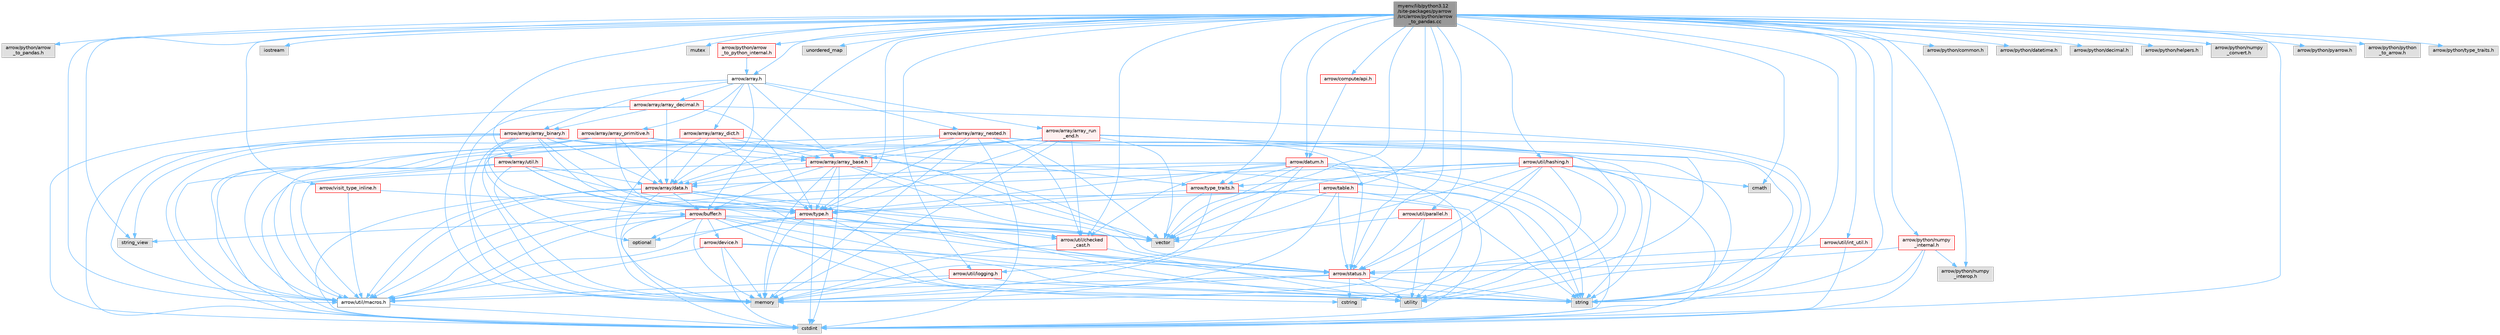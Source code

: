 digraph "myenv/lib/python3.12/site-packages/pyarrow/src/arrow/python/arrow_to_pandas.cc"
{
 // LATEX_PDF_SIZE
  bgcolor="transparent";
  edge [fontname=Helvetica,fontsize=10,labelfontname=Helvetica,labelfontsize=10];
  node [fontname=Helvetica,fontsize=10,shape=box,height=0.2,width=0.4];
  Node1 [id="Node000001",label="myenv/lib/python3.12\l/site-packages/pyarrow\l/src/arrow/python/arrow\l_to_pandas.cc",height=0.2,width=0.4,color="gray40", fillcolor="grey60", style="filled", fontcolor="black",tooltip=" "];
  Node1 -> Node2 [id="edge1_Node000001_Node000002",color="steelblue1",style="solid",tooltip=" "];
  Node2 [id="Node000002",label="arrow/python/arrow\l_to_pandas.h",height=0.2,width=0.4,color="grey60", fillcolor="#E0E0E0", style="filled",tooltip=" "];
  Node1 -> Node3 [id="edge2_Node000001_Node000003",color="steelblue1",style="solid",tooltip=" "];
  Node3 [id="Node000003",label="arrow/python/numpy\l_interop.h",height=0.2,width=0.4,color="grey60", fillcolor="#E0E0E0", style="filled",tooltip=" "];
  Node1 -> Node4 [id="edge3_Node000001_Node000004",color="steelblue1",style="solid",tooltip=" "];
  Node4 [id="Node000004",label="cmath",height=0.2,width=0.4,color="grey60", fillcolor="#E0E0E0", style="filled",tooltip=" "];
  Node1 -> Node5 [id="edge4_Node000001_Node000005",color="steelblue1",style="solid",tooltip=" "];
  Node5 [id="Node000005",label="cstdint",height=0.2,width=0.4,color="grey60", fillcolor="#E0E0E0", style="filled",tooltip=" "];
  Node1 -> Node6 [id="edge5_Node000001_Node000006",color="steelblue1",style="solid",tooltip=" "];
  Node6 [id="Node000006",label="iostream",height=0.2,width=0.4,color="grey60", fillcolor="#E0E0E0", style="filled",tooltip=" "];
  Node1 -> Node7 [id="edge6_Node000001_Node000007",color="steelblue1",style="solid",tooltip=" "];
  Node7 [id="Node000007",label="memory",height=0.2,width=0.4,color="grey60", fillcolor="#E0E0E0", style="filled",tooltip=" "];
  Node1 -> Node8 [id="edge7_Node000001_Node000008",color="steelblue1",style="solid",tooltip=" "];
  Node8 [id="Node000008",label="mutex",height=0.2,width=0.4,color="grey60", fillcolor="#E0E0E0", style="filled",tooltip=" "];
  Node1 -> Node9 [id="edge8_Node000001_Node000009",color="steelblue1",style="solid",tooltip=" "];
  Node9 [id="Node000009",label="string",height=0.2,width=0.4,color="grey60", fillcolor="#E0E0E0", style="filled",tooltip=" "];
  Node1 -> Node10 [id="edge9_Node000001_Node000010",color="steelblue1",style="solid",tooltip=" "];
  Node10 [id="Node000010",label="string_view",height=0.2,width=0.4,color="grey60", fillcolor="#E0E0E0", style="filled",tooltip=" "];
  Node1 -> Node11 [id="edge10_Node000001_Node000011",color="steelblue1",style="solid",tooltip=" "];
  Node11 [id="Node000011",label="unordered_map",height=0.2,width=0.4,color="grey60", fillcolor="#E0E0E0", style="filled",tooltip=" "];
  Node1 -> Node12 [id="edge11_Node000001_Node000012",color="steelblue1",style="solid",tooltip=" "];
  Node12 [id="Node000012",label="utility",height=0.2,width=0.4,color="grey60", fillcolor="#E0E0E0", style="filled",tooltip=" "];
  Node1 -> Node13 [id="edge12_Node000001_Node000013",color="steelblue1",style="solid",tooltip=" "];
  Node13 [id="Node000013",label="vector",height=0.2,width=0.4,color="grey60", fillcolor="#E0E0E0", style="filled",tooltip=" "];
  Node1 -> Node14 [id="edge13_Node000001_Node000014",color="steelblue1",style="solid",tooltip=" "];
  Node14 [id="Node000014",label="arrow/array.h",height=0.2,width=0.4,color="grey40", fillcolor="white", style="filled",URL="$array_8h.html",tooltip=" "];
  Node14 -> Node15 [id="edge14_Node000014_Node000015",color="steelblue1",style="solid",tooltip=" "];
  Node15 [id="Node000015",label="arrow/array/array_base.h",height=0.2,width=0.4,color="red", fillcolor="#FFF0F0", style="filled",URL="$array__base_8h.html",tooltip=" "];
  Node15 -> Node5 [id="edge15_Node000015_Node000005",color="steelblue1",style="solid",tooltip=" "];
  Node15 -> Node7 [id="edge16_Node000015_Node000007",color="steelblue1",style="solid",tooltip=" "];
  Node15 -> Node9 [id="edge17_Node000015_Node000009",color="steelblue1",style="solid",tooltip=" "];
  Node15 -> Node13 [id="edge18_Node000015_Node000013",color="steelblue1",style="solid",tooltip=" "];
  Node15 -> Node17 [id="edge19_Node000015_Node000017",color="steelblue1",style="solid",tooltip=" "];
  Node17 [id="Node000017",label="arrow/array/data.h",height=0.2,width=0.4,color="red", fillcolor="#FFF0F0", style="filled",URL="$data_8h.html",tooltip=" "];
  Node17 -> Node5 [id="edge20_Node000017_Node000005",color="steelblue1",style="solid",tooltip=" "];
  Node17 -> Node7 [id="edge21_Node000017_Node000007",color="steelblue1",style="solid",tooltip=" "];
  Node17 -> Node12 [id="edge22_Node000017_Node000012",color="steelblue1",style="solid",tooltip=" "];
  Node17 -> Node13 [id="edge23_Node000017_Node000013",color="steelblue1",style="solid",tooltip=" "];
  Node17 -> Node24 [id="edge24_Node000017_Node000024",color="steelblue1",style="solid",tooltip=" "];
  Node24 [id="Node000024",label="arrow/buffer.h",height=0.2,width=0.4,color="red", fillcolor="#FFF0F0", style="filled",URL="$buffer_8h.html",tooltip=" "];
  Node24 -> Node5 [id="edge25_Node000024_Node000005",color="steelblue1",style="solid",tooltip=" "];
  Node24 -> Node25 [id="edge26_Node000024_Node000025",color="steelblue1",style="solid",tooltip=" "];
  Node25 [id="Node000025",label="cstring",height=0.2,width=0.4,color="grey60", fillcolor="#E0E0E0", style="filled",tooltip=" "];
  Node24 -> Node7 [id="edge27_Node000024_Node000007",color="steelblue1",style="solid",tooltip=" "];
  Node24 -> Node21 [id="edge28_Node000024_Node000021",color="steelblue1",style="solid",tooltip=" "];
  Node21 [id="Node000021",label="optional",height=0.2,width=0.4,color="grey60", fillcolor="#E0E0E0", style="filled",tooltip=" "];
  Node24 -> Node9 [id="edge29_Node000024_Node000009",color="steelblue1",style="solid",tooltip=" "];
  Node24 -> Node10 [id="edge30_Node000024_Node000010",color="steelblue1",style="solid",tooltip=" "];
  Node24 -> Node12 [id="edge31_Node000024_Node000012",color="steelblue1",style="solid",tooltip=" "];
  Node24 -> Node13 [id="edge32_Node000024_Node000013",color="steelblue1",style="solid",tooltip=" "];
  Node24 -> Node26 [id="edge33_Node000024_Node000026",color="steelblue1",style="solid",tooltip=" "];
  Node26 [id="Node000026",label="arrow/device.h",height=0.2,width=0.4,color="red", fillcolor="#FFF0F0", style="filled",URL="$device_8h.html",tooltip=" "];
  Node26 -> Node5 [id="edge34_Node000026_Node000005",color="steelblue1",style="solid",tooltip=" "];
  Node26 -> Node7 [id="edge35_Node000026_Node000007",color="steelblue1",style="solid",tooltip=" "];
  Node26 -> Node9 [id="edge36_Node000026_Node000009",color="steelblue1",style="solid",tooltip=" "];
  Node26 -> Node36 [id="edge37_Node000026_Node000036",color="steelblue1",style="solid",tooltip=" "];
  Node36 [id="Node000036",label="arrow/status.h",height=0.2,width=0.4,color="red", fillcolor="#FFF0F0", style="filled",URL="$status_8h.html",tooltip=" "];
  Node36 -> Node25 [id="edge38_Node000036_Node000025",color="steelblue1",style="solid",tooltip=" "];
  Node36 -> Node7 [id="edge39_Node000036_Node000007",color="steelblue1",style="solid",tooltip=" "];
  Node36 -> Node9 [id="edge40_Node000036_Node000009",color="steelblue1",style="solid",tooltip=" "];
  Node36 -> Node12 [id="edge41_Node000036_Node000012",color="steelblue1",style="solid",tooltip=" "];
  Node36 -> Node31 [id="edge42_Node000036_Node000031",color="steelblue1",style="solid",tooltip=" "];
  Node31 [id="Node000031",label="arrow/util/macros.h",height=0.2,width=0.4,color="grey40", fillcolor="white", style="filled",URL="$macros_8h.html",tooltip=" "];
  Node31 -> Node5 [id="edge43_Node000031_Node000005",color="steelblue1",style="solid",tooltip=" "];
  Node26 -> Node31 [id="edge44_Node000026_Node000031",color="steelblue1",style="solid",tooltip=" "];
  Node24 -> Node36 [id="edge45_Node000024_Node000036",color="steelblue1",style="solid",tooltip=" "];
  Node24 -> Node31 [id="edge46_Node000024_Node000031",color="steelblue1",style="solid",tooltip=" "];
  Node17 -> Node44 [id="edge47_Node000017_Node000044",color="steelblue1",style="solid",tooltip=" "];
  Node44 [id="Node000044",label="arrow/type.h",height=0.2,width=0.4,color="red", fillcolor="#FFF0F0", style="filled",URL="$type_8h.html",tooltip=" "];
  Node44 -> Node5 [id="edge48_Node000044_Node000005",color="steelblue1",style="solid",tooltip=" "];
  Node44 -> Node7 [id="edge49_Node000044_Node000007",color="steelblue1",style="solid",tooltip=" "];
  Node44 -> Node21 [id="edge50_Node000044_Node000021",color="steelblue1",style="solid",tooltip=" "];
  Node44 -> Node9 [id="edge51_Node000044_Node000009",color="steelblue1",style="solid",tooltip=" "];
  Node44 -> Node12 [id="edge52_Node000044_Node000012",color="steelblue1",style="solid",tooltip=" "];
  Node44 -> Node13 [id="edge53_Node000044_Node000013",color="steelblue1",style="solid",tooltip=" "];
  Node44 -> Node46 [id="edge54_Node000044_Node000046",color="steelblue1",style="solid",tooltip=" "];
  Node46 [id="Node000046",label="arrow/util/checked\l_cast.h",height=0.2,width=0.4,color="red", fillcolor="#FFF0F0", style="filled",URL="$checked__cast_8h.html",tooltip=" "];
  Node46 -> Node7 [id="edge55_Node000046_Node000007",color="steelblue1",style="solid",tooltip=" "];
  Node46 -> Node12 [id="edge56_Node000046_Node000012",color="steelblue1",style="solid",tooltip=" "];
  Node44 -> Node31 [id="edge57_Node000044_Node000031",color="steelblue1",style="solid",tooltip=" "];
  Node17 -> Node31 [id="edge58_Node000017_Node000031",color="steelblue1",style="solid",tooltip=" "];
  Node15 -> Node24 [id="edge59_Node000015_Node000024",color="steelblue1",style="solid",tooltip=" "];
  Node15 -> Node36 [id="edge60_Node000015_Node000036",color="steelblue1",style="solid",tooltip=" "];
  Node15 -> Node44 [id="edge61_Node000015_Node000044",color="steelblue1",style="solid",tooltip=" "];
  Node15 -> Node31 [id="edge62_Node000015_Node000031",color="steelblue1",style="solid",tooltip=" "];
  Node14 -> Node55 [id="edge63_Node000014_Node000055",color="steelblue1",style="solid",tooltip=" "];
  Node55 [id="Node000055",label="arrow/array/array_binary.h",height=0.2,width=0.4,color="red", fillcolor="#FFF0F0", style="filled",URL="$array__binary_8h.html",tooltip=" "];
  Node55 -> Node5 [id="edge64_Node000055_Node000005",color="steelblue1",style="solid",tooltip=" "];
  Node55 -> Node7 [id="edge65_Node000055_Node000007",color="steelblue1",style="solid",tooltip=" "];
  Node55 -> Node21 [id="edge66_Node000055_Node000021",color="steelblue1",style="solid",tooltip=" "];
  Node55 -> Node9 [id="edge67_Node000055_Node000009",color="steelblue1",style="solid",tooltip=" "];
  Node55 -> Node10 [id="edge68_Node000055_Node000010",color="steelblue1",style="solid",tooltip=" "];
  Node55 -> Node13 [id="edge69_Node000055_Node000013",color="steelblue1",style="solid",tooltip=" "];
  Node55 -> Node15 [id="edge70_Node000055_Node000015",color="steelblue1",style="solid",tooltip=" "];
  Node55 -> Node17 [id="edge71_Node000055_Node000017",color="steelblue1",style="solid",tooltip=" "];
  Node55 -> Node24 [id="edge72_Node000055_Node000024",color="steelblue1",style="solid",tooltip=" "];
  Node55 -> Node44 [id="edge73_Node000055_Node000044",color="steelblue1",style="solid",tooltip=" "];
  Node55 -> Node46 [id="edge74_Node000055_Node000046",color="steelblue1",style="solid",tooltip=" "];
  Node55 -> Node31 [id="edge75_Node000055_Node000031",color="steelblue1",style="solid",tooltip=" "];
  Node14 -> Node62 [id="edge76_Node000014_Node000062",color="steelblue1",style="solid",tooltip=" "];
  Node62 [id="Node000062",label="arrow/array/array_decimal.h",height=0.2,width=0.4,color="red", fillcolor="#FFF0F0", style="filled",URL="$array__decimal_8h.html",tooltip=" "];
  Node62 -> Node5 [id="edge77_Node000062_Node000005",color="steelblue1",style="solid",tooltip=" "];
  Node62 -> Node7 [id="edge78_Node000062_Node000007",color="steelblue1",style="solid",tooltip=" "];
  Node62 -> Node9 [id="edge79_Node000062_Node000009",color="steelblue1",style="solid",tooltip=" "];
  Node62 -> Node55 [id="edge80_Node000062_Node000055",color="steelblue1",style="solid",tooltip=" "];
  Node62 -> Node17 [id="edge81_Node000062_Node000017",color="steelblue1",style="solid",tooltip=" "];
  Node62 -> Node44 [id="edge82_Node000062_Node000044",color="steelblue1",style="solid",tooltip=" "];
  Node14 -> Node63 [id="edge83_Node000014_Node000063",color="steelblue1",style="solid",tooltip=" "];
  Node63 [id="Node000063",label="arrow/array/array_dict.h",height=0.2,width=0.4,color="red", fillcolor="#FFF0F0", style="filled",URL="$array__dict_8h.html",tooltip=" "];
  Node63 -> Node5 [id="edge84_Node000063_Node000005",color="steelblue1",style="solid",tooltip=" "];
  Node63 -> Node7 [id="edge85_Node000063_Node000007",color="steelblue1",style="solid",tooltip=" "];
  Node63 -> Node15 [id="edge86_Node000063_Node000015",color="steelblue1",style="solid",tooltip=" "];
  Node63 -> Node17 [id="edge87_Node000063_Node000017",color="steelblue1",style="solid",tooltip=" "];
  Node63 -> Node36 [id="edge88_Node000063_Node000036",color="steelblue1",style="solid",tooltip=" "];
  Node63 -> Node44 [id="edge89_Node000063_Node000044",color="steelblue1",style="solid",tooltip=" "];
  Node63 -> Node31 [id="edge90_Node000063_Node000031",color="steelblue1",style="solid",tooltip=" "];
  Node14 -> Node64 [id="edge91_Node000014_Node000064",color="steelblue1",style="solid",tooltip=" "];
  Node64 [id="Node000064",label="arrow/array/array_nested.h",height=0.2,width=0.4,color="red", fillcolor="#FFF0F0", style="filled",URL="$array__nested_8h.html",tooltip=" "];
  Node64 -> Node5 [id="edge92_Node000064_Node000005",color="steelblue1",style="solid",tooltip=" "];
  Node64 -> Node7 [id="edge93_Node000064_Node000007",color="steelblue1",style="solid",tooltip=" "];
  Node64 -> Node9 [id="edge94_Node000064_Node000009",color="steelblue1",style="solid",tooltip=" "];
  Node64 -> Node12 [id="edge95_Node000064_Node000012",color="steelblue1",style="solid",tooltip=" "];
  Node64 -> Node13 [id="edge96_Node000064_Node000013",color="steelblue1",style="solid",tooltip=" "];
  Node64 -> Node15 [id="edge97_Node000064_Node000015",color="steelblue1",style="solid",tooltip=" "];
  Node64 -> Node17 [id="edge98_Node000064_Node000017",color="steelblue1",style="solid",tooltip=" "];
  Node64 -> Node36 [id="edge99_Node000064_Node000036",color="steelblue1",style="solid",tooltip=" "];
  Node64 -> Node44 [id="edge100_Node000064_Node000044",color="steelblue1",style="solid",tooltip=" "];
  Node64 -> Node46 [id="edge101_Node000064_Node000046",color="steelblue1",style="solid",tooltip=" "];
  Node64 -> Node31 [id="edge102_Node000064_Node000031",color="steelblue1",style="solid",tooltip=" "];
  Node14 -> Node65 [id="edge103_Node000014_Node000065",color="steelblue1",style="solid",tooltip=" "];
  Node65 [id="Node000065",label="arrow/array/array_primitive.h",height=0.2,width=0.4,color="red", fillcolor="#FFF0F0", style="filled",URL="$array__primitive_8h.html",tooltip=" "];
  Node65 -> Node5 [id="edge104_Node000065_Node000005",color="steelblue1",style="solid",tooltip=" "];
  Node65 -> Node7 [id="edge105_Node000065_Node000007",color="steelblue1",style="solid",tooltip=" "];
  Node65 -> Node15 [id="edge106_Node000065_Node000015",color="steelblue1",style="solid",tooltip=" "];
  Node65 -> Node17 [id="edge107_Node000065_Node000017",color="steelblue1",style="solid",tooltip=" "];
  Node65 -> Node44 [id="edge108_Node000065_Node000044",color="steelblue1",style="solid",tooltip=" "];
  Node65 -> Node61 [id="edge109_Node000065_Node000061",color="steelblue1",style="solid",tooltip=" "];
  Node61 [id="Node000061",label="arrow/type_traits.h",height=0.2,width=0.4,color="red", fillcolor="#FFF0F0", style="filled",URL="$include_2arrow_2type__traits_8h.html",tooltip=" "];
  Node61 -> Node7 [id="edge110_Node000061_Node000007",color="steelblue1",style="solid",tooltip=" "];
  Node61 -> Node9 [id="edge111_Node000061_Node000009",color="steelblue1",style="solid",tooltip=" "];
  Node61 -> Node13 [id="edge112_Node000061_Node000013",color="steelblue1",style="solid",tooltip=" "];
  Node61 -> Node44 [id="edge113_Node000061_Node000044",color="steelblue1",style="solid",tooltip=" "];
  Node65 -> Node31 [id="edge114_Node000065_Node000031",color="steelblue1",style="solid",tooltip=" "];
  Node14 -> Node66 [id="edge115_Node000014_Node000066",color="steelblue1",style="solid",tooltip=" "];
  Node66 [id="Node000066",label="arrow/array/array_run\l_end.h",height=0.2,width=0.4,color="red", fillcolor="#FFF0F0", style="filled",URL="$array__run__end_8h.html",tooltip=" "];
  Node66 -> Node5 [id="edge116_Node000066_Node000005",color="steelblue1",style="solid",tooltip=" "];
  Node66 -> Node7 [id="edge117_Node000066_Node000007",color="steelblue1",style="solid",tooltip=" "];
  Node66 -> Node9 [id="edge118_Node000066_Node000009",color="steelblue1",style="solid",tooltip=" "];
  Node66 -> Node12 [id="edge119_Node000066_Node000012",color="steelblue1",style="solid",tooltip=" "];
  Node66 -> Node13 [id="edge120_Node000066_Node000013",color="steelblue1",style="solid",tooltip=" "];
  Node66 -> Node15 [id="edge121_Node000066_Node000015",color="steelblue1",style="solid",tooltip=" "];
  Node66 -> Node17 [id="edge122_Node000066_Node000017",color="steelblue1",style="solid",tooltip=" "];
  Node66 -> Node36 [id="edge123_Node000066_Node000036",color="steelblue1",style="solid",tooltip=" "];
  Node66 -> Node44 [id="edge124_Node000066_Node000044",color="steelblue1",style="solid",tooltip=" "];
  Node66 -> Node46 [id="edge125_Node000066_Node000046",color="steelblue1",style="solid",tooltip=" "];
  Node66 -> Node31 [id="edge126_Node000066_Node000031",color="steelblue1",style="solid",tooltip=" "];
  Node14 -> Node17 [id="edge127_Node000014_Node000017",color="steelblue1",style="solid",tooltip=" "];
  Node14 -> Node67 [id="edge128_Node000014_Node000067",color="steelblue1",style="solid",tooltip=" "];
  Node67 [id="Node000067",label="arrow/array/util.h",height=0.2,width=0.4,color="red", fillcolor="#FFF0F0", style="filled",URL="$array_2util_8h.html",tooltip=" "];
  Node67 -> Node5 [id="edge129_Node000067_Node000005",color="steelblue1",style="solid",tooltip=" "];
  Node67 -> Node7 [id="edge130_Node000067_Node000007",color="steelblue1",style="solid",tooltip=" "];
  Node67 -> Node13 [id="edge131_Node000067_Node000013",color="steelblue1",style="solid",tooltip=" "];
  Node67 -> Node17 [id="edge132_Node000067_Node000017",color="steelblue1",style="solid",tooltip=" "];
  Node67 -> Node36 [id="edge133_Node000067_Node000036",color="steelblue1",style="solid",tooltip=" "];
  Node67 -> Node44 [id="edge134_Node000067_Node000044",color="steelblue1",style="solid",tooltip=" "];
  Node67 -> Node31 [id="edge135_Node000067_Node000031",color="steelblue1",style="solid",tooltip=" "];
  Node1 -> Node24 [id="edge136_Node000001_Node000024",color="steelblue1",style="solid",tooltip=" "];
  Node1 -> Node68 [id="edge137_Node000001_Node000068",color="steelblue1",style="solid",tooltip=" "];
  Node68 [id="Node000068",label="arrow/datum.h",height=0.2,width=0.4,color="red", fillcolor="#FFF0F0", style="filled",URL="$datum_8h.html",tooltip=" "];
  Node68 -> Node5 [id="edge138_Node000068_Node000005",color="steelblue1",style="solid",tooltip=" "];
  Node68 -> Node7 [id="edge139_Node000068_Node000007",color="steelblue1",style="solid",tooltip=" "];
  Node68 -> Node9 [id="edge140_Node000068_Node000009",color="steelblue1",style="solid",tooltip=" "];
  Node68 -> Node12 [id="edge141_Node000068_Node000012",color="steelblue1",style="solid",tooltip=" "];
  Node68 -> Node13 [id="edge142_Node000068_Node000013",color="steelblue1",style="solid",tooltip=" "];
  Node68 -> Node17 [id="edge143_Node000068_Node000017",color="steelblue1",style="solid",tooltip=" "];
  Node68 -> Node44 [id="edge144_Node000068_Node000044",color="steelblue1",style="solid",tooltip=" "];
  Node68 -> Node61 [id="edge145_Node000068_Node000061",color="steelblue1",style="solid",tooltip=" "];
  Node68 -> Node46 [id="edge146_Node000068_Node000046",color="steelblue1",style="solid",tooltip=" "];
  Node68 -> Node31 [id="edge147_Node000068_Node000031",color="steelblue1",style="solid",tooltip=" "];
  Node1 -> Node36 [id="edge148_Node000001_Node000036",color="steelblue1",style="solid",tooltip=" "];
  Node1 -> Node76 [id="edge149_Node000001_Node000076",color="steelblue1",style="solid",tooltip=" "];
  Node76 [id="Node000076",label="arrow/table.h",height=0.2,width=0.4,color="red", fillcolor="#FFF0F0", style="filled",URL="$table_8h.html",tooltip=" "];
  Node76 -> Node5 [id="edge150_Node000076_Node000005",color="steelblue1",style="solid",tooltip=" "];
  Node76 -> Node7 [id="edge151_Node000076_Node000007",color="steelblue1",style="solid",tooltip=" "];
  Node76 -> Node9 [id="edge152_Node000076_Node000009",color="steelblue1",style="solid",tooltip=" "];
  Node76 -> Node13 [id="edge153_Node000076_Node000013",color="steelblue1",style="solid",tooltip=" "];
  Node76 -> Node36 [id="edge154_Node000076_Node000036",color="steelblue1",style="solid",tooltip=" "];
  Node76 -> Node44 [id="edge155_Node000076_Node000044",color="steelblue1",style="solid",tooltip=" "];
  Node76 -> Node31 [id="edge156_Node000076_Node000031",color="steelblue1",style="solid",tooltip=" "];
  Node1 -> Node44 [id="edge157_Node000001_Node000044",color="steelblue1",style="solid",tooltip=" "];
  Node1 -> Node61 [id="edge158_Node000001_Node000061",color="steelblue1",style="solid",tooltip=" "];
  Node1 -> Node46 [id="edge159_Node000001_Node000046",color="steelblue1",style="solid",tooltip=" "];
  Node1 -> Node81 [id="edge160_Node000001_Node000081",color="steelblue1",style="solid",tooltip=" "];
  Node81 [id="Node000081",label="arrow/util/hashing.h",height=0.2,width=0.4,color="red", fillcolor="#FFF0F0", style="filled",URL="$hashing_8h.html",tooltip=" "];
  Node81 -> Node4 [id="edge161_Node000081_Node000004",color="steelblue1",style="solid",tooltip=" "];
  Node81 -> Node5 [id="edge162_Node000081_Node000005",color="steelblue1",style="solid",tooltip=" "];
  Node81 -> Node25 [id="edge163_Node000081_Node000025",color="steelblue1",style="solid",tooltip=" "];
  Node81 -> Node7 [id="edge164_Node000081_Node000007",color="steelblue1",style="solid",tooltip=" "];
  Node81 -> Node9 [id="edge165_Node000081_Node000009",color="steelblue1",style="solid",tooltip=" "];
  Node81 -> Node12 [id="edge166_Node000081_Node000012",color="steelblue1",style="solid",tooltip=" "];
  Node81 -> Node13 [id="edge167_Node000081_Node000013",color="steelblue1",style="solid",tooltip=" "];
  Node81 -> Node36 [id="edge168_Node000081_Node000036",color="steelblue1",style="solid",tooltip=" "];
  Node81 -> Node61 [id="edge169_Node000081_Node000061",color="steelblue1",style="solid",tooltip=" "];
  Node81 -> Node91 [id="edge170_Node000081_Node000091",color="steelblue1",style="solid",tooltip=" "];
  Node91 [id="Node000091",label="arrow/util/logging.h",height=0.2,width=0.4,color="red", fillcolor="#FFF0F0", style="filled",URL="$logging_8h.html",tooltip=" "];
  Node91 -> Node7 [id="edge171_Node000091_Node000007",color="steelblue1",style="solid",tooltip=" "];
  Node91 -> Node9 [id="edge172_Node000091_Node000009",color="steelblue1",style="solid",tooltip=" "];
  Node91 -> Node31 [id="edge173_Node000091_Node000031",color="steelblue1",style="solid",tooltip=" "];
  Node81 -> Node31 [id="edge174_Node000081_Node000031",color="steelblue1",style="solid",tooltip=" "];
  Node1 -> Node96 [id="edge175_Node000001_Node000096",color="steelblue1",style="solid",tooltip=" "];
  Node96 [id="Node000096",label="arrow/util/int_util.h",height=0.2,width=0.4,color="red", fillcolor="#FFF0F0", style="filled",URL="$int__util_8h.html",tooltip=" "];
  Node96 -> Node5 [id="edge176_Node000096_Node000005",color="steelblue1",style="solid",tooltip=" "];
  Node96 -> Node36 [id="edge177_Node000096_Node000036",color="steelblue1",style="solid",tooltip=" "];
  Node1 -> Node91 [id="edge178_Node000001_Node000091",color="steelblue1",style="solid",tooltip=" "];
  Node1 -> Node31 [id="edge179_Node000001_Node000031",color="steelblue1",style="solid",tooltip=" "];
  Node1 -> Node97 [id="edge180_Node000001_Node000097",color="steelblue1",style="solid",tooltip=" "];
  Node97 [id="Node000097",label="arrow/util/parallel.h",height=0.2,width=0.4,color="red", fillcolor="#FFF0F0", style="filled",URL="$parallel_8h.html",tooltip=" "];
  Node97 -> Node12 [id="edge181_Node000097_Node000012",color="steelblue1",style="solid",tooltip=" "];
  Node97 -> Node13 [id="edge182_Node000097_Node000013",color="steelblue1",style="solid",tooltip=" "];
  Node97 -> Node36 [id="edge183_Node000097_Node000036",color="steelblue1",style="solid",tooltip=" "];
  Node1 -> Node74 [id="edge184_Node000001_Node000074",color="steelblue1",style="solid",tooltip=" "];
  Node74 [id="Node000074",label="arrow/visit_type_inline.h",height=0.2,width=0.4,color="red", fillcolor="#FFF0F0", style="filled",URL="$visit__type__inline_8h.html",tooltip=" "];
  Node74 -> Node44 [id="edge185_Node000074_Node000044",color="steelblue1",style="solid",tooltip=" "];
  Node74 -> Node31 [id="edge186_Node000074_Node000031",color="steelblue1",style="solid",tooltip=" "];
  Node1 -> Node108 [id="edge187_Node000001_Node000108",color="steelblue1",style="solid",tooltip=" "];
  Node108 [id="Node000108",label="arrow/compute/api.h",height=0.2,width=0.4,color="red", fillcolor="#FFF0F0", style="filled",URL="$include_2arrow_2compute_2api_8h.html",tooltip=" "];
  Node108 -> Node68 [id="edge188_Node000108_Node000068",color="steelblue1",style="solid",tooltip=" "];
  Node1 -> Node124 [id="edge189_Node000001_Node000124",color="steelblue1",style="solid",tooltip=" "];
  Node124 [id="Node000124",label="arrow/python/arrow\l_to_python_internal.h",height=0.2,width=0.4,color="red", fillcolor="#FFF0F0", style="filled",URL="$arrow__to__python__internal_8h.html",tooltip=" "];
  Node124 -> Node14 [id="edge190_Node000124_Node000014",color="steelblue1",style="solid",tooltip=" "];
  Node1 -> Node126 [id="edge191_Node000001_Node000126",color="steelblue1",style="solid",tooltip=" "];
  Node126 [id="Node000126",label="arrow/python/common.h",height=0.2,width=0.4,color="grey60", fillcolor="#E0E0E0", style="filled",tooltip=" "];
  Node1 -> Node127 [id="edge192_Node000001_Node000127",color="steelblue1",style="solid",tooltip=" "];
  Node127 [id="Node000127",label="arrow/python/datetime.h",height=0.2,width=0.4,color="grey60", fillcolor="#E0E0E0", style="filled",tooltip=" "];
  Node1 -> Node128 [id="edge193_Node000001_Node000128",color="steelblue1",style="solid",tooltip=" "];
  Node128 [id="Node000128",label="arrow/python/decimal.h",height=0.2,width=0.4,color="grey60", fillcolor="#E0E0E0", style="filled",tooltip=" "];
  Node1 -> Node129 [id="edge194_Node000001_Node000129",color="steelblue1",style="solid",tooltip=" "];
  Node129 [id="Node000129",label="arrow/python/helpers.h",height=0.2,width=0.4,color="grey60", fillcolor="#E0E0E0", style="filled",tooltip=" "];
  Node1 -> Node130 [id="edge195_Node000001_Node000130",color="steelblue1",style="solid",tooltip=" "];
  Node130 [id="Node000130",label="arrow/python/numpy\l_convert.h",height=0.2,width=0.4,color="grey60", fillcolor="#E0E0E0", style="filled",tooltip=" "];
  Node1 -> Node131 [id="edge196_Node000001_Node000131",color="steelblue1",style="solid",tooltip=" "];
  Node131 [id="Node000131",label="arrow/python/numpy\l_internal.h",height=0.2,width=0.4,color="red", fillcolor="#FFF0F0", style="filled",URL="$numpy__internal_8h.html",tooltip=" "];
  Node131 -> Node3 [id="edge197_Node000131_Node000003",color="steelblue1",style="solid",tooltip=" "];
  Node131 -> Node36 [id="edge198_Node000131_Node000036",color="steelblue1",style="solid",tooltip=" "];
  Node131 -> Node5 [id="edge199_Node000131_Node000005",color="steelblue1",style="solid",tooltip=" "];
  Node131 -> Node9 [id="edge200_Node000131_Node000009",color="steelblue1",style="solid",tooltip=" "];
  Node1 -> Node134 [id="edge201_Node000001_Node000134",color="steelblue1",style="solid",tooltip=" "];
  Node134 [id="Node000134",label="arrow/python/pyarrow.h",height=0.2,width=0.4,color="grey60", fillcolor="#E0E0E0", style="filled",tooltip=" "];
  Node1 -> Node135 [id="edge202_Node000001_Node000135",color="steelblue1",style="solid",tooltip=" "];
  Node135 [id="Node000135",label="arrow/python/python\l_to_arrow.h",height=0.2,width=0.4,color="grey60", fillcolor="#E0E0E0", style="filled",tooltip=" "];
  Node1 -> Node136 [id="edge203_Node000001_Node000136",color="steelblue1",style="solid",tooltip=" "];
  Node136 [id="Node000136",label="arrow/python/type_traits.h",height=0.2,width=0.4,color="grey60", fillcolor="#E0E0E0", style="filled",tooltip=" "];
}
